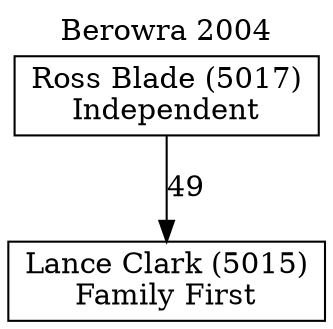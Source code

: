 // House preference flow
digraph "Lance Clark (5015)_Berowra_2004" {
	graph [label="Berowra 2004" labelloc=t mclimit=10]
	node [shape=box]
	"Lance Clark (5015)" [label="Lance Clark (5015)
Family First"]
	"Ross Blade (5017)" [label="Ross Blade (5017)
Independent"]
	"Ross Blade (5017)" -> "Lance Clark (5015)" [label=49]
}
